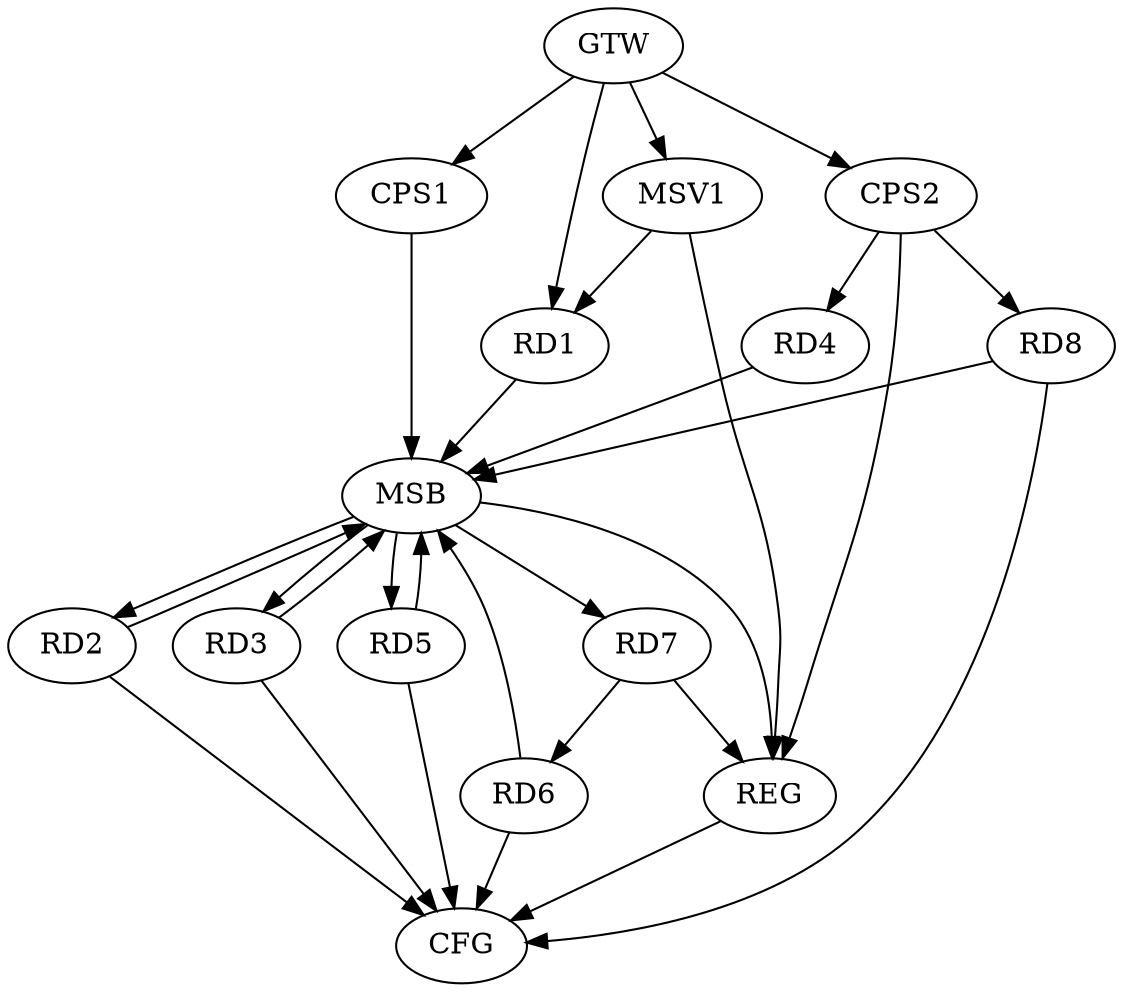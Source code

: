 strict digraph G {
  RD1 [ label="RD1" ];
  RD2 [ label="RD2" ];
  RD3 [ label="RD3" ];
  RD4 [ label="RD4" ];
  RD5 [ label="RD5" ];
  RD6 [ label="RD6" ];
  RD7 [ label="RD7" ];
  RD8 [ label="RD8" ];
  CPS1 [ label="CPS1" ];
  CPS2 [ label="CPS2" ];
  GTW [ label="GTW" ];
  REG [ label="REG" ];
  MSB [ label="MSB" ];
  CFG [ label="CFG" ];
  MSV1 [ label="MSV1" ];
  RD7 -> RD6;
  CPS2 -> RD4;
  CPS2 -> RD8;
  GTW -> RD1;
  GTW -> CPS1;
  GTW -> CPS2;
  RD7 -> REG;
  CPS2 -> REG;
  RD1 -> MSB;
  MSB -> RD5;
  MSB -> REG;
  RD2 -> MSB;
  RD3 -> MSB;
  RD4 -> MSB;
  RD5 -> MSB;
  MSB -> RD2;
  RD6 -> MSB;
  MSB -> RD7;
  RD8 -> MSB;
  CPS1 -> MSB;
  MSB -> RD3;
  RD2 -> CFG;
  RD5 -> CFG;
  RD3 -> CFG;
  RD6 -> CFG;
  RD8 -> CFG;
  REG -> CFG;
  MSV1 -> RD1;
  GTW -> MSV1;
  MSV1 -> REG;
}
